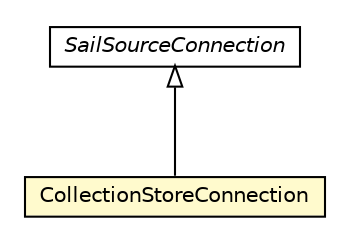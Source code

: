 #!/usr/local/bin/dot
#
# Class diagram 
# Generated by UMLGraph version R5_6-24-gf6e263 (http://www.umlgraph.org/)
#

digraph G {
	edge [fontname="Helvetica",fontsize=10,labelfontname="Helvetica",labelfontsize=10];
	node [fontname="Helvetica",fontsize=10,shape=plaintext];
	nodesep=0.25;
	ranksep=0.5;
	// org.universAAL.context.rdf4j.sail.CollectionStoreConnection
	c2636 [label=<<table title="org.universAAL.context.rdf4j.sail.CollectionStoreConnection" border="0" cellborder="1" cellspacing="0" cellpadding="2" port="p" bgcolor="lemonChiffon" href="./CollectionStoreConnection.html">
		<tr><td><table border="0" cellspacing="0" cellpadding="1">
<tr><td align="center" balign="center"> CollectionStoreConnection </td></tr>
		</table></td></tr>
		</table>>, URL="./CollectionStoreConnection.html", fontname="Helvetica", fontcolor="black", fontsize=10.0];
	//org.universAAL.context.rdf4j.sail.CollectionStoreConnection extends org.eclipse.rdf4j.sail.base.SailSourceConnection
	c2692:p -> c2636:p [dir=back,arrowtail=empty];
	// org.eclipse.rdf4j.sail.base.SailSourceConnection
	c2692 [label=<<table title="org.eclipse.rdf4j.sail.base.SailSourceConnection" border="0" cellborder="1" cellspacing="0" cellpadding="2" port="p" href="http://java.sun.com/j2se/1.4.2/docs/api/org/eclipse/rdf4j/sail/base/SailSourceConnection.html">
		<tr><td><table border="0" cellspacing="0" cellpadding="1">
<tr><td align="center" balign="center"><font face="Helvetica-Oblique"> SailSourceConnection </font></td></tr>
		</table></td></tr>
		</table>>, URL="http://java.sun.com/j2se/1.4.2/docs/api/org/eclipse/rdf4j/sail/base/SailSourceConnection.html", fontname="Helvetica", fontcolor="black", fontsize=10.0];
}

